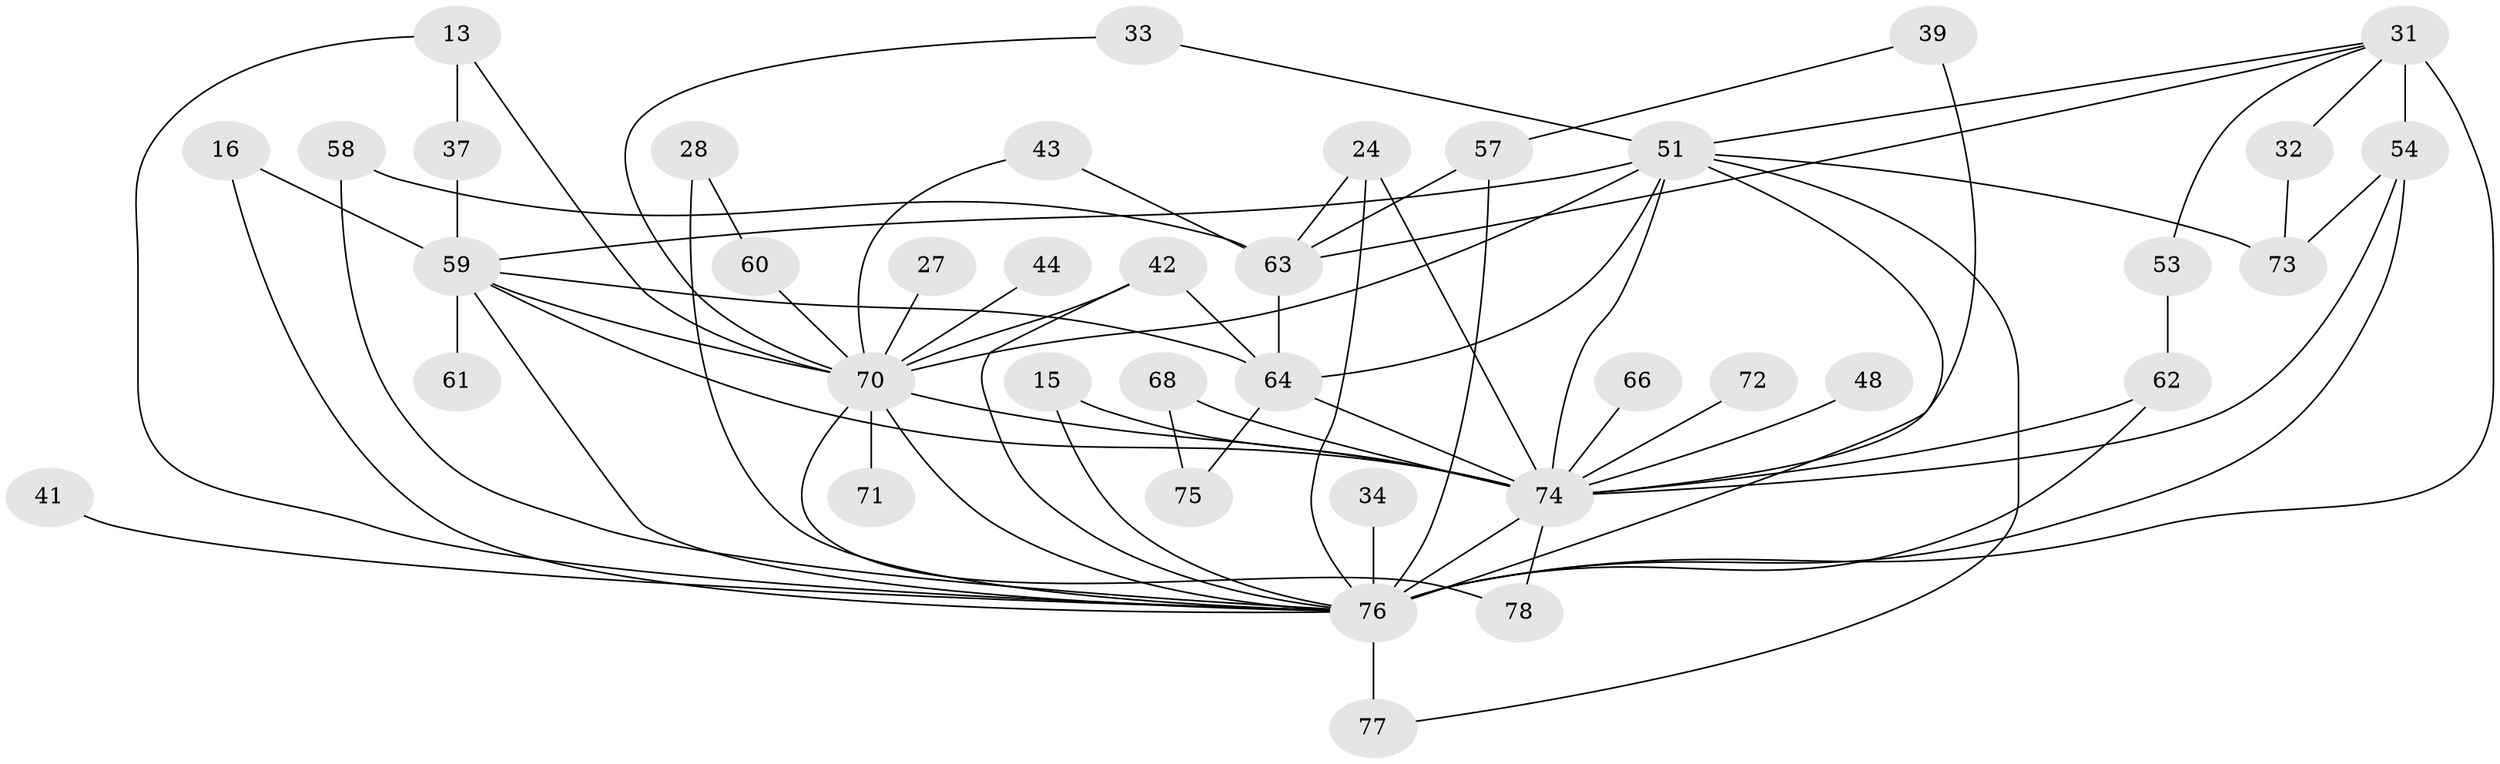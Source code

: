 // original degree distribution, {15: 0.01282051282051282, 14: 0.01282051282051282, 18: 0.02564102564102564, 12: 0.01282051282051282, 23: 0.01282051282051282, 16: 0.02564102564102564, 25: 0.01282051282051282, 21: 0.01282051282051282, 4: 0.08974358974358974, 3: 0.19230769230769232, 2: 0.5384615384615384, 10: 0.01282051282051282, 5: 0.02564102564102564, 7: 0.01282051282051282}
// Generated by graph-tools (version 1.1) at 2025/47/03/04/25 21:47:15]
// undirected, 39 vertices, 71 edges
graph export_dot {
graph [start="1"]
  node [color=gray90,style=filled];
  13;
  15;
  16;
  24 [super="+21+22"];
  27;
  28;
  31 [super="+17+30+29"];
  32;
  33;
  34;
  37 [super="+14"];
  39;
  41;
  42 [super="+25"];
  43;
  44;
  48;
  51 [super="+46+4"];
  53;
  54 [super="+11"];
  57 [super="+35"];
  58;
  59 [super="+47+6"];
  60;
  61;
  62 [super="+20"];
  63 [super="+36+40"];
  64 [super="+49+52+55+19+38"];
  66;
  68 [super="+23"];
  70 [super="+18+10"];
  71;
  72;
  73 [super="+26"];
  74 [super="+67+9+69"];
  75;
  76 [super="+12+56+8"];
  77 [super="+65"];
  78;
  13 -- 37;
  13 -- 76;
  13 -- 70;
  15 -- 76;
  15 -- 74;
  16 -- 76;
  16 -- 59;
  24 -- 63;
  24 -- 76 [weight=2];
  24 -- 74;
  27 -- 70 [weight=2];
  28 -- 60;
  28 -- 76 [weight=2];
  31 -- 32;
  31 -- 53;
  31 -- 54;
  31 -- 63 [weight=2];
  31 -- 51;
  31 -- 76 [weight=5];
  32 -- 73;
  33 -- 51;
  33 -- 70;
  34 -- 76 [weight=2];
  37 -- 59 [weight=2];
  39 -- 57;
  39 -- 74;
  41 -- 76;
  42 -- 76;
  42 -- 70;
  42 -- 64;
  43 -- 63;
  43 -- 70;
  44 -- 70 [weight=2];
  48 -- 74 [weight=2];
  51 -- 73 [weight=2];
  51 -- 77;
  51 -- 76 [weight=5];
  51 -- 59 [weight=4];
  51 -- 74 [weight=5];
  51 -- 70 [weight=4];
  51 -- 64 [weight=3];
  53 -- 62;
  54 -- 73;
  54 -- 74;
  54 -- 76;
  57 -- 76 [weight=2];
  57 -- 63;
  58 -- 63;
  58 -- 76;
  59 -- 76 [weight=5];
  59 -- 61 [weight=2];
  59 -- 74 [weight=7];
  59 -- 70 [weight=6];
  59 -- 64 [weight=2];
  60 -- 70;
  62 -- 76;
  62 -- 74 [weight=2];
  63 -- 64;
  64 -- 74;
  64 -- 75;
  66 -- 74;
  68 -- 75;
  68 -- 74 [weight=2];
  70 -- 76 [weight=6];
  70 -- 71 [weight=2];
  70 -- 78;
  70 -- 74 [weight=5];
  72 -- 74 [weight=2];
  74 -- 76 [weight=6];
  74 -- 78;
  76 -- 77 [weight=2];
}
